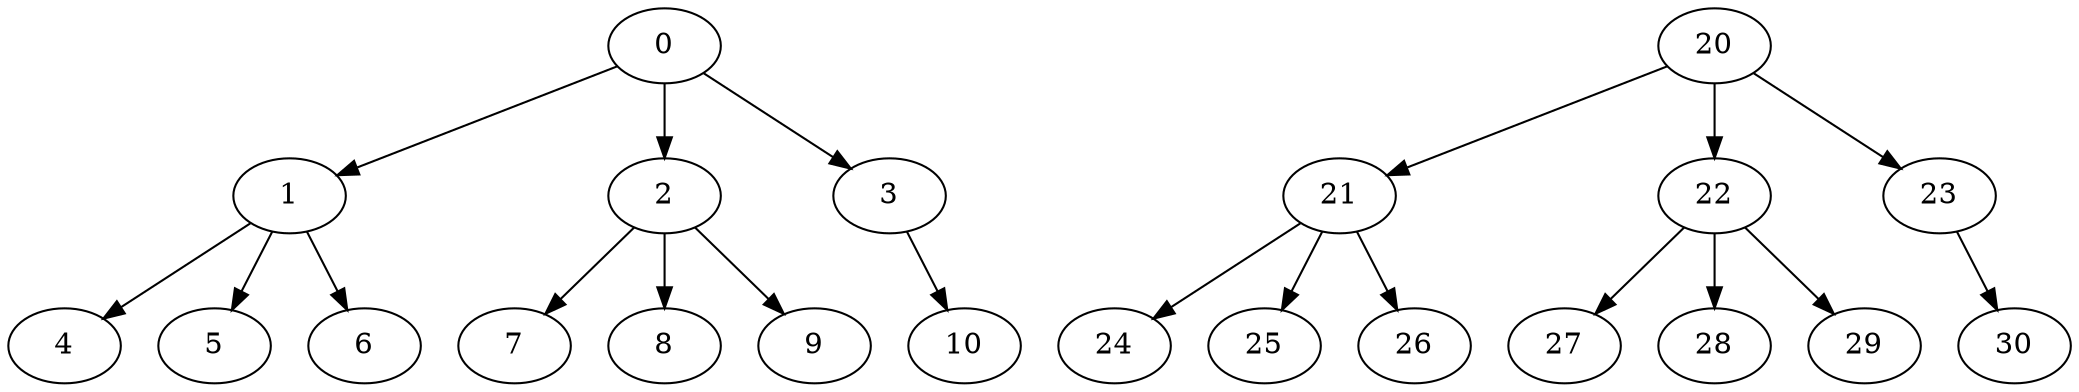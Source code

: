 digraph "OutTree-Balanced-MaxBf-3_Nodes_11_CCR_0.1_WeightType_Random" {
	0	 [Weight=50];
	1	 [Weight=70];
	0 -> 1	 [Weight=9];
	2	 [Weight=90];
	0 -> 2	 [Weight=7];
	3	 [Weight=100];
	0 -> 3	 [Weight=4];
	4	 [Weight=40];
	1 -> 4	 [Weight=10];
	5	 [Weight=20];
	1 -> 5	 [Weight=7];
	6	 [Weight=100];
	1 -> 6	 [Weight=5];
	7	 [Weight=80];
	2 -> 7	 [Weight=5];
	8	 [Weight=50];
	2 -> 8	 [Weight=3];
	9	 [Weight=20];
	2 -> 9	 [Weight=10];
	10	 [Weight=20];
	3 -> 10	 [Weight=4];
	20	 [Weight=50];
	21	 [Weight=70];
	20 -> 21	 [Weight=9];
	22	 [Weight=90];
	20 -> 22	 [Weight=7];
	23	 [Weight=100];
	20 -> 23	 [Weight=4];
	24	 [Weight=40];
	21 -> 24	 [Weight=10];
	25	 [Weight=20];
	21 -> 25	 [Weight=7];
	26	 [Weight=100];
	21 -> 26	 [Weight=5];
	27	 [Weight=80];
	22 -> 27	 [Weight=5];
	28	 [Weight=50];
	22 -> 28	 [Weight=3];
	29	 [Weight=20];
	22 -> 29	 [Weight=10];
	30	 [Weight=20];
	23 -> 30	 [Weight=4];
}
